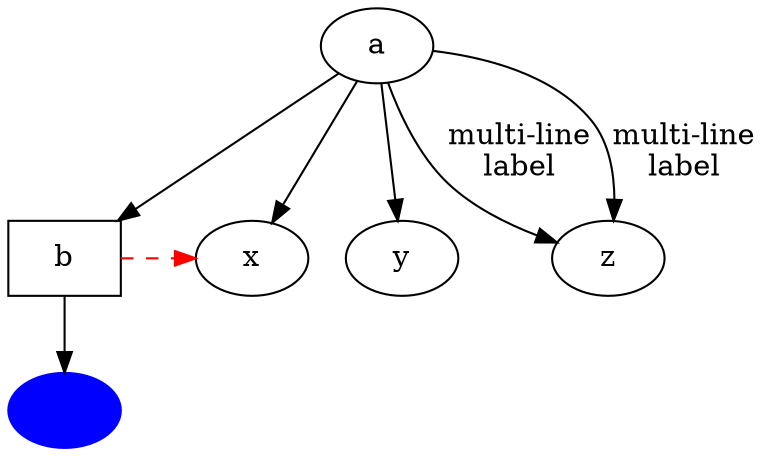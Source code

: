 digraph test1058 {
       a -> b -> c;
       a -> {x y};
       b [shape=box];
       c [label="hello\nworld",color=blue,fontsize=127,
            fontname="Palatino-Italic",fontcolor=red,style=filled];
       a -> z [label="multi-line\nlabel"];
       c [label="hello\nworld",color=blue,fontsize=14638328442857589781841,
            fontname="Palatino-Italic",fontcolor=red,style=filled];
       a -> z [label="multi-line\nlabel"];
       edge [style=dashed,color=red];
       b -> x;
       {rank=same; b x}
}

